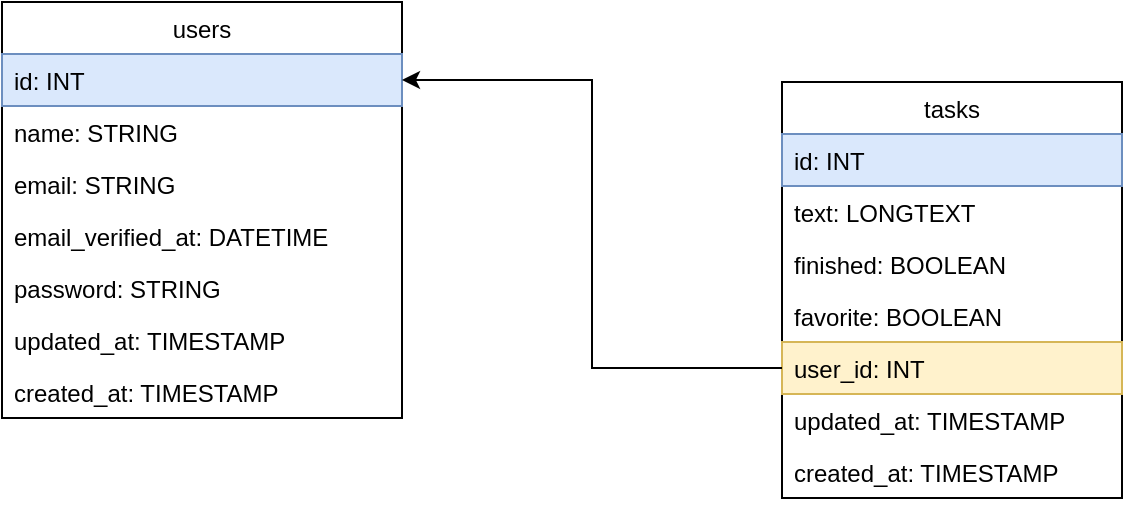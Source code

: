 <mxfile version="20.4.0" type="github">
  <diagram id="odsiS000uCDog5BvqVwJ" name="Page-1">
    <mxGraphModel dx="868" dy="450" grid="1" gridSize="10" guides="1" tooltips="1" connect="1" arrows="1" fold="1" page="1" pageScale="1" pageWidth="827" pageHeight="1169" math="0" shadow="0">
      <root>
        <mxCell id="0" />
        <mxCell id="1" parent="0" />
        <mxCell id="DQGux_88QbugW6FlKK1N-5" value="users" style="swimlane;fontStyle=0;childLayout=stackLayout;horizontal=1;startSize=26;fillColor=none;horizontalStack=0;resizeParent=1;resizeParentMax=0;resizeLast=0;collapsible=1;marginBottom=0;" vertex="1" parent="1">
          <mxGeometry x="110" y="150" width="200" height="208" as="geometry" />
        </mxCell>
        <mxCell id="DQGux_88QbugW6FlKK1N-6" value="id: INT" style="text;strokeColor=#6c8ebf;fillColor=#dae8fc;align=left;verticalAlign=top;spacingLeft=4;spacingRight=4;overflow=hidden;rotatable=0;points=[[0,0.5],[1,0.5]];portConstraint=eastwest;" vertex="1" parent="DQGux_88QbugW6FlKK1N-5">
          <mxGeometry y="26" width="200" height="26" as="geometry" />
        </mxCell>
        <mxCell id="DQGux_88QbugW6FlKK1N-7" value="name: STRING" style="text;strokeColor=none;fillColor=none;align=left;verticalAlign=top;spacingLeft=4;spacingRight=4;overflow=hidden;rotatable=0;points=[[0,0.5],[1,0.5]];portConstraint=eastwest;" vertex="1" parent="DQGux_88QbugW6FlKK1N-5">
          <mxGeometry y="52" width="200" height="26" as="geometry" />
        </mxCell>
        <mxCell id="DQGux_88QbugW6FlKK1N-8" value="email: STRING" style="text;strokeColor=none;fillColor=none;align=left;verticalAlign=top;spacingLeft=4;spacingRight=4;overflow=hidden;rotatable=0;points=[[0,0.5],[1,0.5]];portConstraint=eastwest;" vertex="1" parent="DQGux_88QbugW6FlKK1N-5">
          <mxGeometry y="78" width="200" height="26" as="geometry" />
        </mxCell>
        <mxCell id="DQGux_88QbugW6FlKK1N-11" value="email_verified_at: DATETIME" style="text;strokeColor=none;fillColor=none;align=left;verticalAlign=top;spacingLeft=4;spacingRight=4;overflow=hidden;rotatable=0;points=[[0,0.5],[1,0.5]];portConstraint=eastwest;" vertex="1" parent="DQGux_88QbugW6FlKK1N-5">
          <mxGeometry y="104" width="200" height="26" as="geometry" />
        </mxCell>
        <mxCell id="DQGux_88QbugW6FlKK1N-13" value="password: STRING" style="text;strokeColor=none;fillColor=none;align=left;verticalAlign=top;spacingLeft=4;spacingRight=4;overflow=hidden;rotatable=0;points=[[0,0.5],[1,0.5]];portConstraint=eastwest;" vertex="1" parent="DQGux_88QbugW6FlKK1N-5">
          <mxGeometry y="130" width="200" height="26" as="geometry" />
        </mxCell>
        <mxCell id="DQGux_88QbugW6FlKK1N-14" value="updated_at: TIMESTAMP" style="text;strokeColor=none;fillColor=none;align=left;verticalAlign=top;spacingLeft=4;spacingRight=4;overflow=hidden;rotatable=0;points=[[0,0.5],[1,0.5]];portConstraint=eastwest;" vertex="1" parent="DQGux_88QbugW6FlKK1N-5">
          <mxGeometry y="156" width="200" height="26" as="geometry" />
        </mxCell>
        <mxCell id="DQGux_88QbugW6FlKK1N-15" value="created_at: TIMESTAMP" style="text;strokeColor=none;fillColor=none;align=left;verticalAlign=top;spacingLeft=4;spacingRight=4;overflow=hidden;rotatable=0;points=[[0,0.5],[1,0.5]];portConstraint=eastwest;" vertex="1" parent="DQGux_88QbugW6FlKK1N-5">
          <mxGeometry y="182" width="200" height="26" as="geometry" />
        </mxCell>
        <mxCell id="DQGux_88QbugW6FlKK1N-16" value="tasks" style="swimlane;fontStyle=0;childLayout=stackLayout;horizontal=1;startSize=26;fillColor=none;horizontalStack=0;resizeParent=1;resizeParentMax=0;resizeLast=0;collapsible=1;marginBottom=0;" vertex="1" parent="1">
          <mxGeometry x="500" y="190" width="170" height="208" as="geometry" />
        </mxCell>
        <mxCell id="DQGux_88QbugW6FlKK1N-17" value="id: INT" style="text;strokeColor=#6c8ebf;fillColor=#dae8fc;align=left;verticalAlign=top;spacingLeft=4;spacingRight=4;overflow=hidden;rotatable=0;points=[[0,0.5],[1,0.5]];portConstraint=eastwest;" vertex="1" parent="DQGux_88QbugW6FlKK1N-16">
          <mxGeometry y="26" width="170" height="26" as="geometry" />
        </mxCell>
        <mxCell id="DQGux_88QbugW6FlKK1N-18" value="text: LONGTEXT" style="text;strokeColor=none;fillColor=none;align=left;verticalAlign=top;spacingLeft=4;spacingRight=4;overflow=hidden;rotatable=0;points=[[0,0.5],[1,0.5]];portConstraint=eastwest;" vertex="1" parent="DQGux_88QbugW6FlKK1N-16">
          <mxGeometry y="52" width="170" height="26" as="geometry" />
        </mxCell>
        <mxCell id="DQGux_88QbugW6FlKK1N-19" value="finished: BOOLEAN" style="text;strokeColor=none;fillColor=none;align=left;verticalAlign=top;spacingLeft=4;spacingRight=4;overflow=hidden;rotatable=0;points=[[0,0.5],[1,0.5]];portConstraint=eastwest;" vertex="1" parent="DQGux_88QbugW6FlKK1N-16">
          <mxGeometry y="78" width="170" height="26" as="geometry" />
        </mxCell>
        <mxCell id="DQGux_88QbugW6FlKK1N-20" value="favorite: BOOLEAN" style="text;strokeColor=none;fillColor=none;align=left;verticalAlign=top;spacingLeft=4;spacingRight=4;overflow=hidden;rotatable=0;points=[[0,0.5],[1,0.5]];portConstraint=eastwest;" vertex="1" parent="DQGux_88QbugW6FlKK1N-16">
          <mxGeometry y="104" width="170" height="26" as="geometry" />
        </mxCell>
        <mxCell id="DQGux_88QbugW6FlKK1N-21" value="user_id: INT" style="text;strokeColor=#d6b656;fillColor=#fff2cc;align=left;verticalAlign=top;spacingLeft=4;spacingRight=4;overflow=hidden;rotatable=0;points=[[0,0.5],[1,0.5]];portConstraint=eastwest;" vertex="1" parent="DQGux_88QbugW6FlKK1N-16">
          <mxGeometry y="130" width="170" height="26" as="geometry" />
        </mxCell>
        <mxCell id="DQGux_88QbugW6FlKK1N-23" value="updated_at: TIMESTAMP" style="text;align=left;verticalAlign=top;spacingLeft=4;spacingRight=4;overflow=hidden;rotatable=0;points=[[0,0.5],[1,0.5]];portConstraint=eastwest;" vertex="1" parent="DQGux_88QbugW6FlKK1N-16">
          <mxGeometry y="156" width="170" height="26" as="geometry" />
        </mxCell>
        <mxCell id="DQGux_88QbugW6FlKK1N-24" value="created_at: TIMESTAMP" style="text;align=left;verticalAlign=top;spacingLeft=4;spacingRight=4;overflow=hidden;rotatable=0;points=[[0,0.5],[1,0.5]];portConstraint=eastwest;" vertex="1" parent="DQGux_88QbugW6FlKK1N-16">
          <mxGeometry y="182" width="170" height="26" as="geometry" />
        </mxCell>
        <mxCell id="DQGux_88QbugW6FlKK1N-22" style="edgeStyle=orthogonalEdgeStyle;rounded=0;orthogonalLoop=1;jettySize=auto;html=1;entryX=1;entryY=0.5;entryDx=0;entryDy=0;" edge="1" parent="1" source="DQGux_88QbugW6FlKK1N-21" target="DQGux_88QbugW6FlKK1N-6">
          <mxGeometry relative="1" as="geometry" />
        </mxCell>
      </root>
    </mxGraphModel>
  </diagram>
</mxfile>
